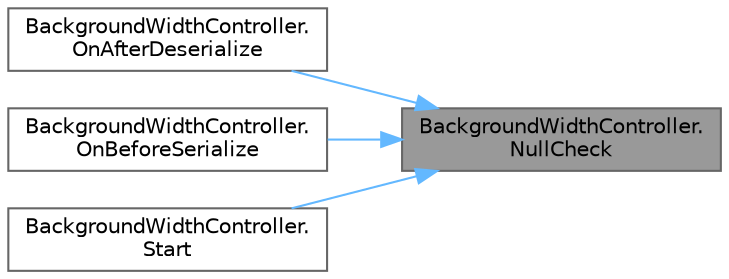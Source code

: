 digraph "BackgroundWidthController.NullCheck"
{
 // LATEX_PDF_SIZE
  bgcolor="transparent";
  edge [fontname=Helvetica,fontsize=10,labelfontname=Helvetica,labelfontsize=10];
  node [fontname=Helvetica,fontsize=10,shape=box,height=0.2,width=0.4];
  rankdir="RL";
  Node1 [id="Node000001",label="BackgroundWidthController.\lNullCheck",height=0.2,width=0.4,color="gray40", fillcolor="grey60", style="filled", fontcolor="black",tooltip=" "];
  Node1 -> Node2 [id="edge4_Node000001_Node000002",dir="back",color="steelblue1",style="solid",tooltip=" "];
  Node2 [id="Node000002",label="BackgroundWidthController.\lOnAfterDeserialize",height=0.2,width=0.4,color="grey40", fillcolor="white", style="filled",URL="$class_background_width_controller.html#a1a9be93ff7005d5339569bda148aff00",tooltip=" "];
  Node1 -> Node3 [id="edge5_Node000001_Node000003",dir="back",color="steelblue1",style="solid",tooltip=" "];
  Node3 [id="Node000003",label="BackgroundWidthController.\lOnBeforeSerialize",height=0.2,width=0.4,color="grey40", fillcolor="white", style="filled",URL="$class_background_width_controller.html#a979444ca59959782792c153e85a9d8cb",tooltip=" "];
  Node1 -> Node4 [id="edge6_Node000001_Node000004",dir="back",color="steelblue1",style="solid",tooltip=" "];
  Node4 [id="Node000004",label="BackgroundWidthController.\lStart",height=0.2,width=0.4,color="grey40", fillcolor="white", style="filled",URL="$class_background_width_controller.html#ab52149f9a61b18e0f25e66d87d4d8711",tooltip=" "];
}
